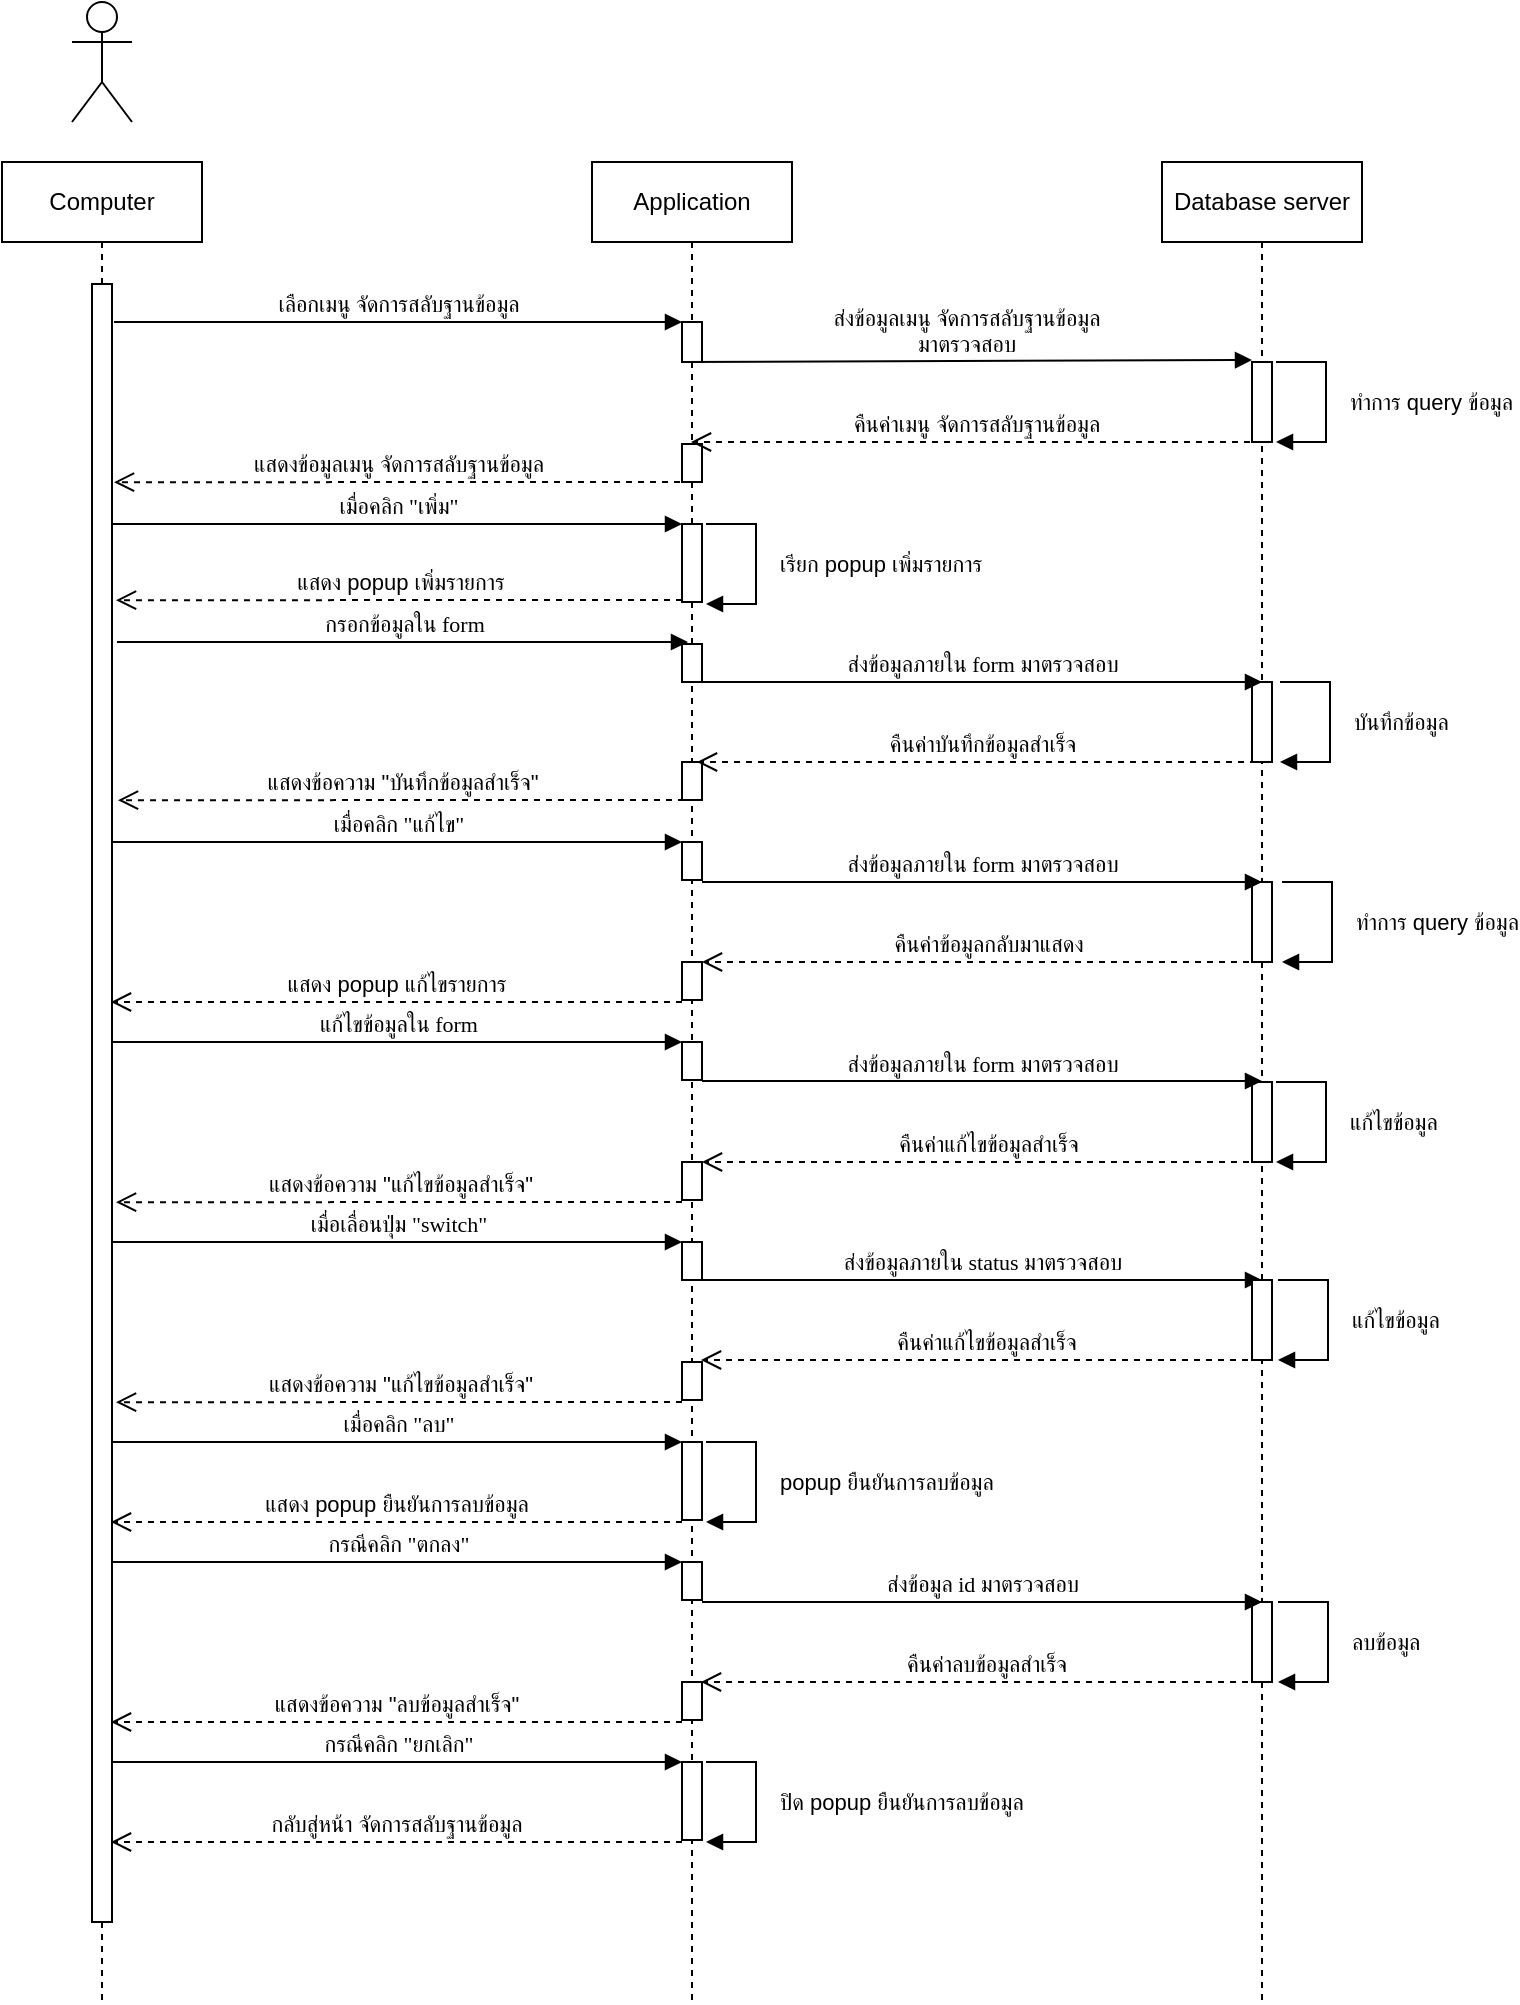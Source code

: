 <mxfile version="13.3.9" type="device"><diagram id="0Q5O2ZY3PQNi9_PxAAta" name="Page-1"><mxGraphModel dx="801" dy="513" grid="1" gridSize="10" guides="1" tooltips="1" connect="1" arrows="1" fold="1" page="1" pageScale="1" pageWidth="827" pageHeight="1169" math="0" shadow="0"><root><mxCell id="0"/><mxCell id="1" parent="0"/><mxCell id="Lfd1E_tKgFYaFGPbSBIL-1" value="Computer" style="shape=umlLifeline;perimeter=lifelinePerimeter;whiteSpace=wrap;html=1;container=1;collapsible=0;recursiveResize=0;outlineConnect=0;" parent="1" vertex="1"><mxGeometry x="80" y="120" width="100" height="920" as="geometry"/></mxCell><mxCell id="5BSE4bCgtWmsC6A4x-ru-2" value="" style="html=1;points=[];perimeter=orthogonalPerimeter;" parent="Lfd1E_tKgFYaFGPbSBIL-1" vertex="1"><mxGeometry x="45" y="61" width="10" height="819" as="geometry"/></mxCell><mxCell id="Lfd1E_tKgFYaFGPbSBIL-2" value="" style="shape=umlActor;verticalLabelPosition=bottom;verticalAlign=top;html=1;" parent="1" vertex="1"><mxGeometry x="115" y="40" width="30" height="60" as="geometry"/></mxCell><mxCell id="Lfd1E_tKgFYaFGPbSBIL-3" value="Application" style="shape=umlLifeline;perimeter=lifelinePerimeter;whiteSpace=wrap;html=1;container=1;collapsible=0;recursiveResize=0;outlineConnect=0;" parent="1" vertex="1"><mxGeometry x="375" y="120" width="100" height="920" as="geometry"/></mxCell><mxCell id="4VXj4oKQSMoKen8vPaZz-1" value="" style="html=1;points=[];perimeter=orthogonalPerimeter;" parent="Lfd1E_tKgFYaFGPbSBIL-3" vertex="1"><mxGeometry x="45" y="80" width="10" height="20" as="geometry"/></mxCell><mxCell id="4VXj4oKQSMoKen8vPaZz-16" value="" style="html=1;points=[];perimeter=orthogonalPerimeter;" parent="Lfd1E_tKgFYaFGPbSBIL-3" vertex="1"><mxGeometry x="45" y="141" width="10" height="19" as="geometry"/></mxCell><mxCell id="5BSE4bCgtWmsC6A4x-ru-8" value="" style="html=1;points=[];perimeter=orthogonalPerimeter;" parent="Lfd1E_tKgFYaFGPbSBIL-3" vertex="1"><mxGeometry x="45" y="241" width="10" height="19" as="geometry"/></mxCell><mxCell id="5BSE4bCgtWmsC6A4x-ru-13" value="" style="html=1;points=[];perimeter=orthogonalPerimeter;" parent="Lfd1E_tKgFYaFGPbSBIL-3" vertex="1"><mxGeometry x="45" y="300" width="10" height="19" as="geometry"/></mxCell><mxCell id="5BSE4bCgtWmsC6A4x-ru-16" value="" style="html=1;points=[];perimeter=orthogonalPerimeter;" parent="Lfd1E_tKgFYaFGPbSBIL-3" vertex="1"><mxGeometry x="45" y="340" width="10" height="19" as="geometry"/></mxCell><mxCell id="5BSE4bCgtWmsC6A4x-ru-21" value="" style="html=1;points=[];perimeter=orthogonalPerimeter;" parent="Lfd1E_tKgFYaFGPbSBIL-3" vertex="1"><mxGeometry x="45" y="400" width="10" height="19" as="geometry"/></mxCell><mxCell id="5BSE4bCgtWmsC6A4x-ru-25" value="" style="html=1;points=[];perimeter=orthogonalPerimeter;" parent="Lfd1E_tKgFYaFGPbSBIL-3" vertex="1"><mxGeometry x="45" y="440" width="10" height="19" as="geometry"/></mxCell><mxCell id="5BSE4bCgtWmsC6A4x-ru-31" value="" style="html=1;points=[];perimeter=orthogonalPerimeter;" parent="Lfd1E_tKgFYaFGPbSBIL-3" vertex="1"><mxGeometry x="45" y="500" width="10" height="19" as="geometry"/></mxCell><mxCell id="5BSE4bCgtWmsC6A4x-ru-39" value="" style="html=1;points=[];perimeter=orthogonalPerimeter;" parent="Lfd1E_tKgFYaFGPbSBIL-3" vertex="1"><mxGeometry x="45" y="600" width="10" height="19" as="geometry"/></mxCell><mxCell id="5BSE4bCgtWmsC6A4x-ru-43" value="" style="html=1;points=[];perimeter=orthogonalPerimeter;" parent="Lfd1E_tKgFYaFGPbSBIL-3" vertex="1"><mxGeometry x="45" y="640" width="10" height="39" as="geometry"/></mxCell><mxCell id="5BSE4bCgtWmsC6A4x-ru-47" value="" style="html=1;points=[];perimeter=orthogonalPerimeter;" parent="Lfd1E_tKgFYaFGPbSBIL-3" vertex="1"><mxGeometry x="45" y="700" width="10" height="19" as="geometry"/></mxCell><mxCell id="5BSE4bCgtWmsC6A4x-ru-52" value="" style="html=1;points=[];perimeter=orthogonalPerimeter;" parent="Lfd1E_tKgFYaFGPbSBIL-3" vertex="1"><mxGeometry x="45" y="760" width="10" height="19" as="geometry"/></mxCell><mxCell id="5BSE4bCgtWmsC6A4x-ru-55" value="" style="html=1;points=[];perimeter=orthogonalPerimeter;" parent="Lfd1E_tKgFYaFGPbSBIL-3" vertex="1"><mxGeometry x="45" y="800" width="10" height="39" as="geometry"/></mxCell><mxCell id="Lfd1E_tKgFYaFGPbSBIL-4" value="Database server" style="shape=umlLifeline;perimeter=lifelinePerimeter;whiteSpace=wrap;html=1;container=1;collapsible=0;recursiveResize=0;outlineConnect=0;" parent="1" vertex="1"><mxGeometry x="660" y="120" width="100" height="920" as="geometry"/></mxCell><mxCell id="4VXj4oKQSMoKen8vPaZz-6" value="" style="html=1;points=[];perimeter=orthogonalPerimeter;" parent="Lfd1E_tKgFYaFGPbSBIL-4" vertex="1"><mxGeometry x="45" y="100" width="10" height="40" as="geometry"/></mxCell><mxCell id="5BSE4bCgtWmsC6A4x-ru-10" value="" style="html=1;points=[];perimeter=orthogonalPerimeter;" parent="Lfd1E_tKgFYaFGPbSBIL-4" vertex="1"><mxGeometry x="45" y="260" width="10" height="40" as="geometry"/></mxCell><mxCell id="5BSE4bCgtWmsC6A4x-ru-18" value="" style="html=1;points=[];perimeter=orthogonalPerimeter;" parent="Lfd1E_tKgFYaFGPbSBIL-4" vertex="1"><mxGeometry x="45" y="360" width="10" height="40" as="geometry"/></mxCell><mxCell id="5BSE4bCgtWmsC6A4x-ru-27" value="" style="html=1;points=[];perimeter=orthogonalPerimeter;" parent="Lfd1E_tKgFYaFGPbSBIL-4" vertex="1"><mxGeometry x="45" y="460" width="10" height="40" as="geometry"/></mxCell><mxCell id="5BSE4bCgtWmsC6A4x-ru-49" value="" style="html=1;points=[];perimeter=orthogonalPerimeter;" parent="Lfd1E_tKgFYaFGPbSBIL-4" vertex="1"><mxGeometry x="45" y="720" width="10" height="40" as="geometry"/></mxCell><mxCell id="4VXj4oKQSMoKen8vPaZz-2" value="&lt;font face=&quot;Tahoma&quot;&gt;เลือกเมนู จัดการสลับฐานข้อมูล&lt;/font&gt;" style="html=1;verticalAlign=bottom;endArrow=block;entryX=0;entryY=0;" parent="1" target="4VXj4oKQSMoKen8vPaZz-1" edge="1"><mxGeometry relative="1" as="geometry"><mxPoint x="136" y="200" as="sourcePoint"/></mxGeometry></mxCell><mxCell id="4VXj4oKQSMoKen8vPaZz-7" value="ส่งข้อมูลเมนู&amp;nbsp;&lt;span style=&quot;font-family: &amp;#34;tahoma&amp;#34;&quot;&gt;จัดการสลับฐานข้อมูล&lt;/span&gt;&lt;br&gt;มาตรวจสอบ" style="html=1;verticalAlign=bottom;endArrow=block;entryX=0;entryY=-0.025;entryDx=0;entryDy=0;entryPerimeter=0;" parent="1" target="4VXj4oKQSMoKen8vPaZz-6" edge="1"><mxGeometry relative="1" as="geometry"><mxPoint x="420" y="220" as="sourcePoint"/><mxPoint x="700" y="220" as="targetPoint"/></mxGeometry></mxCell><mxCell id="4VXj4oKQSMoKen8vPaZz-14" value="ทำการ query ข้อมูล" style="edgeStyle=orthogonalEdgeStyle;html=1;align=left;spacingLeft=2;endArrow=block;rounded=0;" parent="1" edge="1"><mxGeometry y="8" relative="1" as="geometry"><mxPoint x="717" y="220" as="sourcePoint"/><Array as="points"><mxPoint x="742" y="220"/></Array><mxPoint x="717" y="260" as="targetPoint"/><mxPoint as="offset"/></mxGeometry></mxCell><mxCell id="4VXj4oKQSMoKen8vPaZz-15" value="คืนค่าเมนู&amp;nbsp;&lt;span style=&quot;font-family: &amp;#34;tahoma&amp;#34;&quot;&gt;จัดการสลับฐานข้อมูล&lt;/span&gt;" style="html=1;verticalAlign=bottom;endArrow=open;dashed=1;endSize=8;" parent="1" edge="1"><mxGeometry relative="1" as="geometry"><mxPoint x="710" y="260" as="sourcePoint"/><mxPoint x="424.5" y="260" as="targetPoint"/></mxGeometry></mxCell><mxCell id="4VXj4oKQSMoKen8vPaZz-17" value="แสดงข้อมูลเมนู&amp;nbsp;&lt;span style=&quot;font-family: &amp;#34;tahoma&amp;#34;&quot;&gt;จัดการสลับฐานข้อมูล&lt;/span&gt;" style="html=1;verticalAlign=bottom;endArrow=open;dashed=1;endSize=8;exitX=-0.1;exitY=1;exitDx=0;exitDy=0;exitPerimeter=0;entryX=1.1;entryY=0.121;entryDx=0;entryDy=0;entryPerimeter=0;" parent="1" source="4VXj4oKQSMoKen8vPaZz-16" target="5BSE4bCgtWmsC6A4x-ru-2" edge="1"><mxGeometry relative="1" as="geometry"><mxPoint x="390" y="320" as="sourcePoint"/><mxPoint x="140" y="280" as="targetPoint"/></mxGeometry></mxCell><mxCell id="5BSE4bCgtWmsC6A4x-ru-1" value="&lt;font face=&quot;Tahoma&quot;&gt;เมื่อคลิก &quot;เพิ่ม&quot;&lt;/font&gt;" style="html=1;verticalAlign=bottom;endArrow=block;" parent="1" edge="1"><mxGeometry relative="1" as="geometry"><mxPoint x="134.5" y="301" as="sourcePoint"/><mxPoint x="420" y="301" as="targetPoint"/></mxGeometry></mxCell><mxCell id="5BSE4bCgtWmsC6A4x-ru-4" value="" style="html=1;points=[];perimeter=orthogonalPerimeter;" parent="1" vertex="1"><mxGeometry x="420" y="301" width="10" height="39" as="geometry"/></mxCell><mxCell id="5BSE4bCgtWmsC6A4x-ru-5" value="เรียก popup เพิ่มรายการ" style="edgeStyle=orthogonalEdgeStyle;html=1;align=left;spacingLeft=2;endArrow=block;rounded=0;" parent="1" edge="1"><mxGeometry y="8" relative="1" as="geometry"><mxPoint x="432" y="301" as="sourcePoint"/><Array as="points"><mxPoint x="457" y="301"/></Array><mxPoint x="432" y="341" as="targetPoint"/><mxPoint as="offset"/></mxGeometry></mxCell><mxCell id="5BSE4bCgtWmsC6A4x-ru-6" value="แสดง popup เพิ่มรายการ" style="html=1;verticalAlign=bottom;endArrow=open;dashed=1;endSize=8;exitX=-0.1;exitY=1;exitDx=0;exitDy=0;exitPerimeter=0;entryX=1.1;entryY=0.121;entryDx=0;entryDy=0;entryPerimeter=0;" parent="1" edge="1"><mxGeometry relative="1" as="geometry"><mxPoint x="420" y="339" as="sourcePoint"/><mxPoint x="137" y="339.099" as="targetPoint"/></mxGeometry></mxCell><mxCell id="5BSE4bCgtWmsC6A4x-ru-7" value="&lt;font face=&quot;Tahoma&quot;&gt;กรอกข้อมูลใน form&lt;/font&gt;" style="html=1;verticalAlign=bottom;endArrow=block;" parent="1" edge="1"><mxGeometry relative="1" as="geometry"><mxPoint x="137.5" y="360" as="sourcePoint"/><mxPoint x="423" y="360" as="targetPoint"/></mxGeometry></mxCell><mxCell id="5BSE4bCgtWmsC6A4x-ru-9" value="&lt;font face=&quot;Tahoma&quot;&gt;ส่งข้อมูลภายใน form มาตรวจสอบ&lt;/font&gt;" style="html=1;verticalAlign=bottom;endArrow=block;" parent="1" edge="1"><mxGeometry relative="1" as="geometry"><mxPoint x="430" y="380" as="sourcePoint"/><mxPoint x="710" y="380" as="targetPoint"/></mxGeometry></mxCell><mxCell id="5BSE4bCgtWmsC6A4x-ru-11" value="บันทึกข้อมูล" style="edgeStyle=orthogonalEdgeStyle;html=1;align=left;spacingLeft=2;endArrow=block;rounded=0;" parent="1" edge="1"><mxGeometry y="8" relative="1" as="geometry"><mxPoint x="719" y="380" as="sourcePoint"/><Array as="points"><mxPoint x="744" y="380"/></Array><mxPoint x="719" y="420" as="targetPoint"/><mxPoint as="offset"/></mxGeometry></mxCell><mxCell id="5BSE4bCgtWmsC6A4x-ru-12" value="คืนค่าบันทึกข้อมูลสำเร็จ" style="html=1;verticalAlign=bottom;endArrow=open;dashed=1;endSize=8;" parent="1" edge="1"><mxGeometry relative="1" as="geometry"><mxPoint x="713" y="420" as="sourcePoint"/><mxPoint x="427.5" y="420" as="targetPoint"/></mxGeometry></mxCell><mxCell id="5BSE4bCgtWmsC6A4x-ru-14" value="แสดงข้อความ &quot;บันทึกข้อมูลสำเร็จ&quot;" style="html=1;verticalAlign=bottom;endArrow=open;dashed=1;endSize=8;exitX=-0.1;exitY=1;exitDx=0;exitDy=0;exitPerimeter=0;entryX=1.1;entryY=0.121;entryDx=0;entryDy=0;entryPerimeter=0;" parent="1" edge="1"><mxGeometry relative="1" as="geometry"><mxPoint x="421" y="439" as="sourcePoint"/><mxPoint x="138" y="439.099" as="targetPoint"/></mxGeometry></mxCell><mxCell id="5BSE4bCgtWmsC6A4x-ru-15" value="&lt;font face=&quot;Tahoma&quot;&gt;เมื่อคลิก &quot;แก้ไข&quot;&lt;/font&gt;" style="html=1;verticalAlign=bottom;endArrow=block;" parent="1" edge="1"><mxGeometry relative="1" as="geometry"><mxPoint x="134.5" y="460" as="sourcePoint"/><mxPoint x="420" y="460" as="targetPoint"/></mxGeometry></mxCell><mxCell id="5BSE4bCgtWmsC6A4x-ru-17" value="&lt;font face=&quot;Tahoma&quot;&gt;ส่งข้อมูลภายใน form มาตรวจสอบ&lt;/font&gt;" style="html=1;verticalAlign=bottom;endArrow=block;" parent="1" edge="1"><mxGeometry relative="1" as="geometry"><mxPoint x="430" y="480" as="sourcePoint"/><mxPoint x="710" y="480" as="targetPoint"/></mxGeometry></mxCell><mxCell id="5BSE4bCgtWmsC6A4x-ru-19" value="แก้ไขข้อมูล" style="edgeStyle=orthogonalEdgeStyle;html=1;align=left;spacingLeft=2;endArrow=block;rounded=0;" parent="1" edge="1"><mxGeometry y="8" relative="1" as="geometry"><mxPoint x="717" y="580" as="sourcePoint"/><Array as="points"><mxPoint x="742" y="580"/></Array><mxPoint x="717" y="620" as="targetPoint"/><mxPoint as="offset"/></mxGeometry></mxCell><mxCell id="5BSE4bCgtWmsC6A4x-ru-20" value="คืนค่าข้อมูลกลับมาแสดง" style="html=1;verticalAlign=bottom;endArrow=open;dashed=1;endSize=8;" parent="1" edge="1"><mxGeometry relative="1" as="geometry"><mxPoint x="715.5" y="520" as="sourcePoint"/><mxPoint x="430" y="520" as="targetPoint"/></mxGeometry></mxCell><mxCell id="5BSE4bCgtWmsC6A4x-ru-22" value="แสดง popup แก้ไขรายการ" style="html=1;verticalAlign=bottom;endArrow=open;dashed=1;endSize=8;" parent="1" edge="1"><mxGeometry relative="1" as="geometry"><mxPoint x="420" y="540" as="sourcePoint"/><mxPoint x="134.5" y="540" as="targetPoint"/></mxGeometry></mxCell><mxCell id="5BSE4bCgtWmsC6A4x-ru-23" value="&lt;font face=&quot;Tahoma&quot;&gt;แก้ไขข้อมูลใน form&lt;/font&gt;" style="html=1;verticalAlign=bottom;endArrow=block;" parent="1" edge="1"><mxGeometry relative="1" as="geometry"><mxPoint x="134.5" y="560" as="sourcePoint"/><mxPoint x="420" y="560" as="targetPoint"/></mxGeometry></mxCell><mxCell id="5BSE4bCgtWmsC6A4x-ru-26" value="&lt;font face=&quot;Tahoma&quot;&gt;ส่งข้อมูลภายใน form มาตรวจสอบ&lt;/font&gt;" style="html=1;verticalAlign=bottom;endArrow=block;" parent="1" edge="1"><mxGeometry relative="1" as="geometry"><mxPoint x="430" y="579.5" as="sourcePoint"/><mxPoint x="710" y="579.5" as="targetPoint"/></mxGeometry></mxCell><mxCell id="5BSE4bCgtWmsC6A4x-ru-28" value="ทำการ query ข้อมูล" style="edgeStyle=orthogonalEdgeStyle;html=1;align=left;spacingLeft=2;endArrow=block;rounded=0;" parent="1" edge="1"><mxGeometry y="8" relative="1" as="geometry"><mxPoint x="720" y="480" as="sourcePoint"/><Array as="points"><mxPoint x="745" y="480"/></Array><mxPoint x="720" y="520" as="targetPoint"/><mxPoint as="offset"/></mxGeometry></mxCell><mxCell id="5BSE4bCgtWmsC6A4x-ru-29" value="คืนค่าแก้ไขข้อมูลสำเร็จ" style="html=1;verticalAlign=bottom;endArrow=open;dashed=1;endSize=8;" parent="1" edge="1"><mxGeometry relative="1" as="geometry"><mxPoint x="715.5" y="620" as="sourcePoint"/><mxPoint x="430" y="620" as="targetPoint"/></mxGeometry></mxCell><mxCell id="5BSE4bCgtWmsC6A4x-ru-32" value="แสดงข้อความ &quot;แก้ไขข้อมูลสำเร็จ&quot;" style="html=1;verticalAlign=bottom;endArrow=open;dashed=1;endSize=8;exitX=-0.1;exitY=1;exitDx=0;exitDy=0;exitPerimeter=0;entryX=1.1;entryY=0.121;entryDx=0;entryDy=0;entryPerimeter=0;" parent="1" edge="1"><mxGeometry relative="1" as="geometry"><mxPoint x="420" y="640" as="sourcePoint"/><mxPoint x="137" y="640.099" as="targetPoint"/></mxGeometry></mxCell><mxCell id="5BSE4bCgtWmsC6A4x-ru-33" value="&lt;font face=&quot;Tahoma&quot;&gt;เมื่อเลื่อนปุ่ม &quot;switch&quot;&lt;/font&gt;" style="html=1;verticalAlign=bottom;endArrow=block;" parent="1" edge="1"><mxGeometry relative="1" as="geometry"><mxPoint x="134.5" y="660" as="sourcePoint"/><mxPoint x="420" y="660" as="targetPoint"/></mxGeometry></mxCell><mxCell id="5BSE4bCgtWmsC6A4x-ru-34" value="" style="html=1;points=[];perimeter=orthogonalPerimeter;" parent="1" vertex="1"><mxGeometry x="420" y="660" width="10" height="19" as="geometry"/></mxCell><mxCell id="5BSE4bCgtWmsC6A4x-ru-35" value="&lt;font face=&quot;Tahoma&quot;&gt;ส่งข้อมูลภายใน status มาตรวจสอบ&lt;/font&gt;" style="html=1;verticalAlign=bottom;endArrow=block;" parent="1" edge="1"><mxGeometry relative="1" as="geometry"><mxPoint x="430" y="679" as="sourcePoint"/><mxPoint x="710" y="679" as="targetPoint"/></mxGeometry></mxCell><mxCell id="5BSE4bCgtWmsC6A4x-ru-36" value="" style="html=1;points=[];perimeter=orthogonalPerimeter;" parent="1" vertex="1"><mxGeometry x="705" y="679" width="10" height="40" as="geometry"/></mxCell><mxCell id="5BSE4bCgtWmsC6A4x-ru-37" value="แก้ไขข้อมูล" style="edgeStyle=orthogonalEdgeStyle;html=1;align=left;spacingLeft=2;endArrow=block;rounded=0;" parent="1" edge="1"><mxGeometry y="8" relative="1" as="geometry"><mxPoint x="718" y="679" as="sourcePoint"/><Array as="points"><mxPoint x="743" y="679"/></Array><mxPoint x="718" y="719" as="targetPoint"/><mxPoint as="offset"/></mxGeometry></mxCell><mxCell id="5BSE4bCgtWmsC6A4x-ru-38" value="คืนค่าแก้ไขข้อมูลสำเร็จ" style="html=1;verticalAlign=bottom;endArrow=open;dashed=1;endSize=8;" parent="1" edge="1"><mxGeometry relative="1" as="geometry"><mxPoint x="715" y="719" as="sourcePoint"/><mxPoint x="429.5" y="719" as="targetPoint"/></mxGeometry></mxCell><mxCell id="5BSE4bCgtWmsC6A4x-ru-40" value="แสดงข้อความ &quot;แก้ไขข้อมูลสำเร็จ&quot;" style="html=1;verticalAlign=bottom;endArrow=open;dashed=1;endSize=8;exitX=-0.1;exitY=1;exitDx=0;exitDy=0;exitPerimeter=0;entryX=1.1;entryY=0.121;entryDx=0;entryDy=0;entryPerimeter=0;" parent="1" edge="1"><mxGeometry relative="1" as="geometry"><mxPoint x="420" y="740" as="sourcePoint"/><mxPoint x="137" y="740.099" as="targetPoint"/></mxGeometry></mxCell><mxCell id="5BSE4bCgtWmsC6A4x-ru-41" value="&lt;font face=&quot;Tahoma&quot;&gt;เมื่อคลิก &quot;ลบ&quot;&lt;/font&gt;" style="html=1;verticalAlign=bottom;endArrow=block;" parent="1" edge="1"><mxGeometry relative="1" as="geometry"><mxPoint x="134.5" y="760" as="sourcePoint"/><mxPoint x="420" y="760" as="targetPoint"/></mxGeometry></mxCell><mxCell id="5BSE4bCgtWmsC6A4x-ru-44" value="popup ยืนยันการลบข้อมูล" style="edgeStyle=orthogonalEdgeStyle;html=1;align=left;spacingLeft=2;endArrow=block;rounded=0;" parent="1" edge="1"><mxGeometry y="8" relative="1" as="geometry"><mxPoint x="432" y="760" as="sourcePoint"/><Array as="points"><mxPoint x="457" y="760"/></Array><mxPoint x="432" y="800" as="targetPoint"/><mxPoint as="offset"/></mxGeometry></mxCell><mxCell id="5BSE4bCgtWmsC6A4x-ru-45" value="แสดง popup ยืนยันการลบข้อมูล" style="html=1;verticalAlign=bottom;endArrow=open;dashed=1;endSize=8;" parent="1" edge="1"><mxGeometry relative="1" as="geometry"><mxPoint x="420" y="800" as="sourcePoint"/><mxPoint x="134.5" y="800" as="targetPoint"/></mxGeometry></mxCell><mxCell id="5BSE4bCgtWmsC6A4x-ru-46" value="&lt;font face=&quot;Tahoma&quot;&gt;กรณีคลิก &quot;ตกลง&quot;&lt;/font&gt;" style="html=1;verticalAlign=bottom;endArrow=block;" parent="1" edge="1"><mxGeometry relative="1" as="geometry"><mxPoint x="134.5" y="820" as="sourcePoint"/><mxPoint x="420" y="820" as="targetPoint"/></mxGeometry></mxCell><mxCell id="5BSE4bCgtWmsC6A4x-ru-48" value="&lt;font face=&quot;Tahoma&quot;&gt;ส่งข้อมูล id มาตรวจสอบ&lt;/font&gt;" style="html=1;verticalAlign=bottom;endArrow=block;" parent="1" edge="1"><mxGeometry relative="1" as="geometry"><mxPoint x="430" y="840" as="sourcePoint"/><mxPoint x="710" y="840" as="targetPoint"/></mxGeometry></mxCell><mxCell id="5BSE4bCgtWmsC6A4x-ru-50" value="ลบข้อมูล" style="edgeStyle=orthogonalEdgeStyle;html=1;align=left;spacingLeft=2;endArrow=block;rounded=0;" parent="1" edge="1"><mxGeometry y="8" relative="1" as="geometry"><mxPoint x="718" y="840" as="sourcePoint"/><Array as="points"><mxPoint x="743" y="840"/></Array><mxPoint x="718" y="880" as="targetPoint"/><mxPoint as="offset"/></mxGeometry></mxCell><mxCell id="5BSE4bCgtWmsC6A4x-ru-51" value="คืนค่าลบข้อมูลสำเร็จ" style="html=1;verticalAlign=bottom;endArrow=open;dashed=1;endSize=8;" parent="1" edge="1"><mxGeometry relative="1" as="geometry"><mxPoint x="715" y="880" as="sourcePoint"/><mxPoint x="429.5" y="880" as="targetPoint"/></mxGeometry></mxCell><mxCell id="5BSE4bCgtWmsC6A4x-ru-53" value="แสดงข้อความ &quot;ลบข้อมูลสำเร็จ&quot;" style="html=1;verticalAlign=bottom;endArrow=open;dashed=1;endSize=8;" parent="1" edge="1"><mxGeometry relative="1" as="geometry"><mxPoint x="420" y="900" as="sourcePoint"/><mxPoint x="134.5" y="900" as="targetPoint"/></mxGeometry></mxCell><mxCell id="5BSE4bCgtWmsC6A4x-ru-54" value="&lt;font face=&quot;Tahoma&quot;&gt;กรณีคลิก &quot;ยกเลิก&quot;&lt;/font&gt;" style="html=1;verticalAlign=bottom;endArrow=block;" parent="1" edge="1"><mxGeometry relative="1" as="geometry"><mxPoint x="134.5" y="920" as="sourcePoint"/><mxPoint x="420" y="920" as="targetPoint"/></mxGeometry></mxCell><mxCell id="5BSE4bCgtWmsC6A4x-ru-56" value="ปิด popup ยืนยันการลบข้อมูล" style="edgeStyle=orthogonalEdgeStyle;html=1;align=left;spacingLeft=2;endArrow=block;rounded=0;" parent="1" edge="1"><mxGeometry y="8" relative="1" as="geometry"><mxPoint x="432" y="920" as="sourcePoint"/><Array as="points"><mxPoint x="457" y="920"/></Array><mxPoint x="432" y="960" as="targetPoint"/><mxPoint as="offset"/></mxGeometry></mxCell><mxCell id="5BSE4bCgtWmsC6A4x-ru-57" value="กลับสู่หน้า&amp;nbsp;&lt;span style=&quot;font-family: &amp;#34;tahoma&amp;#34;&quot;&gt;จัดการสลับฐานข้อมูล&lt;/span&gt;" style="html=1;verticalAlign=bottom;endArrow=open;dashed=1;endSize=8;" parent="1" edge="1"><mxGeometry relative="1" as="geometry"><mxPoint x="420" y="960" as="sourcePoint"/><mxPoint x="134.5" y="960" as="targetPoint"/></mxGeometry></mxCell></root></mxGraphModel></diagram></mxfile>